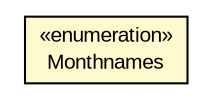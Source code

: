 #!/usr/local/bin/dot
#
# Class diagram 
# Generated by UMLGraph version R5_6-24-gf6e263 (http://www.umlgraph.org/)
#

digraph G {
	edge [fontname="arial",fontsize=10,labelfontname="arial",labelfontsize=10];
	node [fontname="arial",fontsize=10,shape=plaintext];
	nodesep=0.25;
	ranksep=0.5;
	// org.miloss.fgsms.services.interfaces.automatedreportingservice.Monthnames
	c798898 [label=<<table title="org.miloss.fgsms.services.interfaces.automatedreportingservice.Monthnames" border="0" cellborder="1" cellspacing="0" cellpadding="2" port="p" bgcolor="lemonChiffon" href="./Monthnames.html">
		<tr><td><table border="0" cellspacing="0" cellpadding="1">
<tr><td align="center" balign="center"> &#171;enumeration&#187; </td></tr>
<tr><td align="center" balign="center"> Monthnames </td></tr>
		</table></td></tr>
		</table>>, URL="./Monthnames.html", fontname="arial", fontcolor="black", fontsize=10.0];
}

